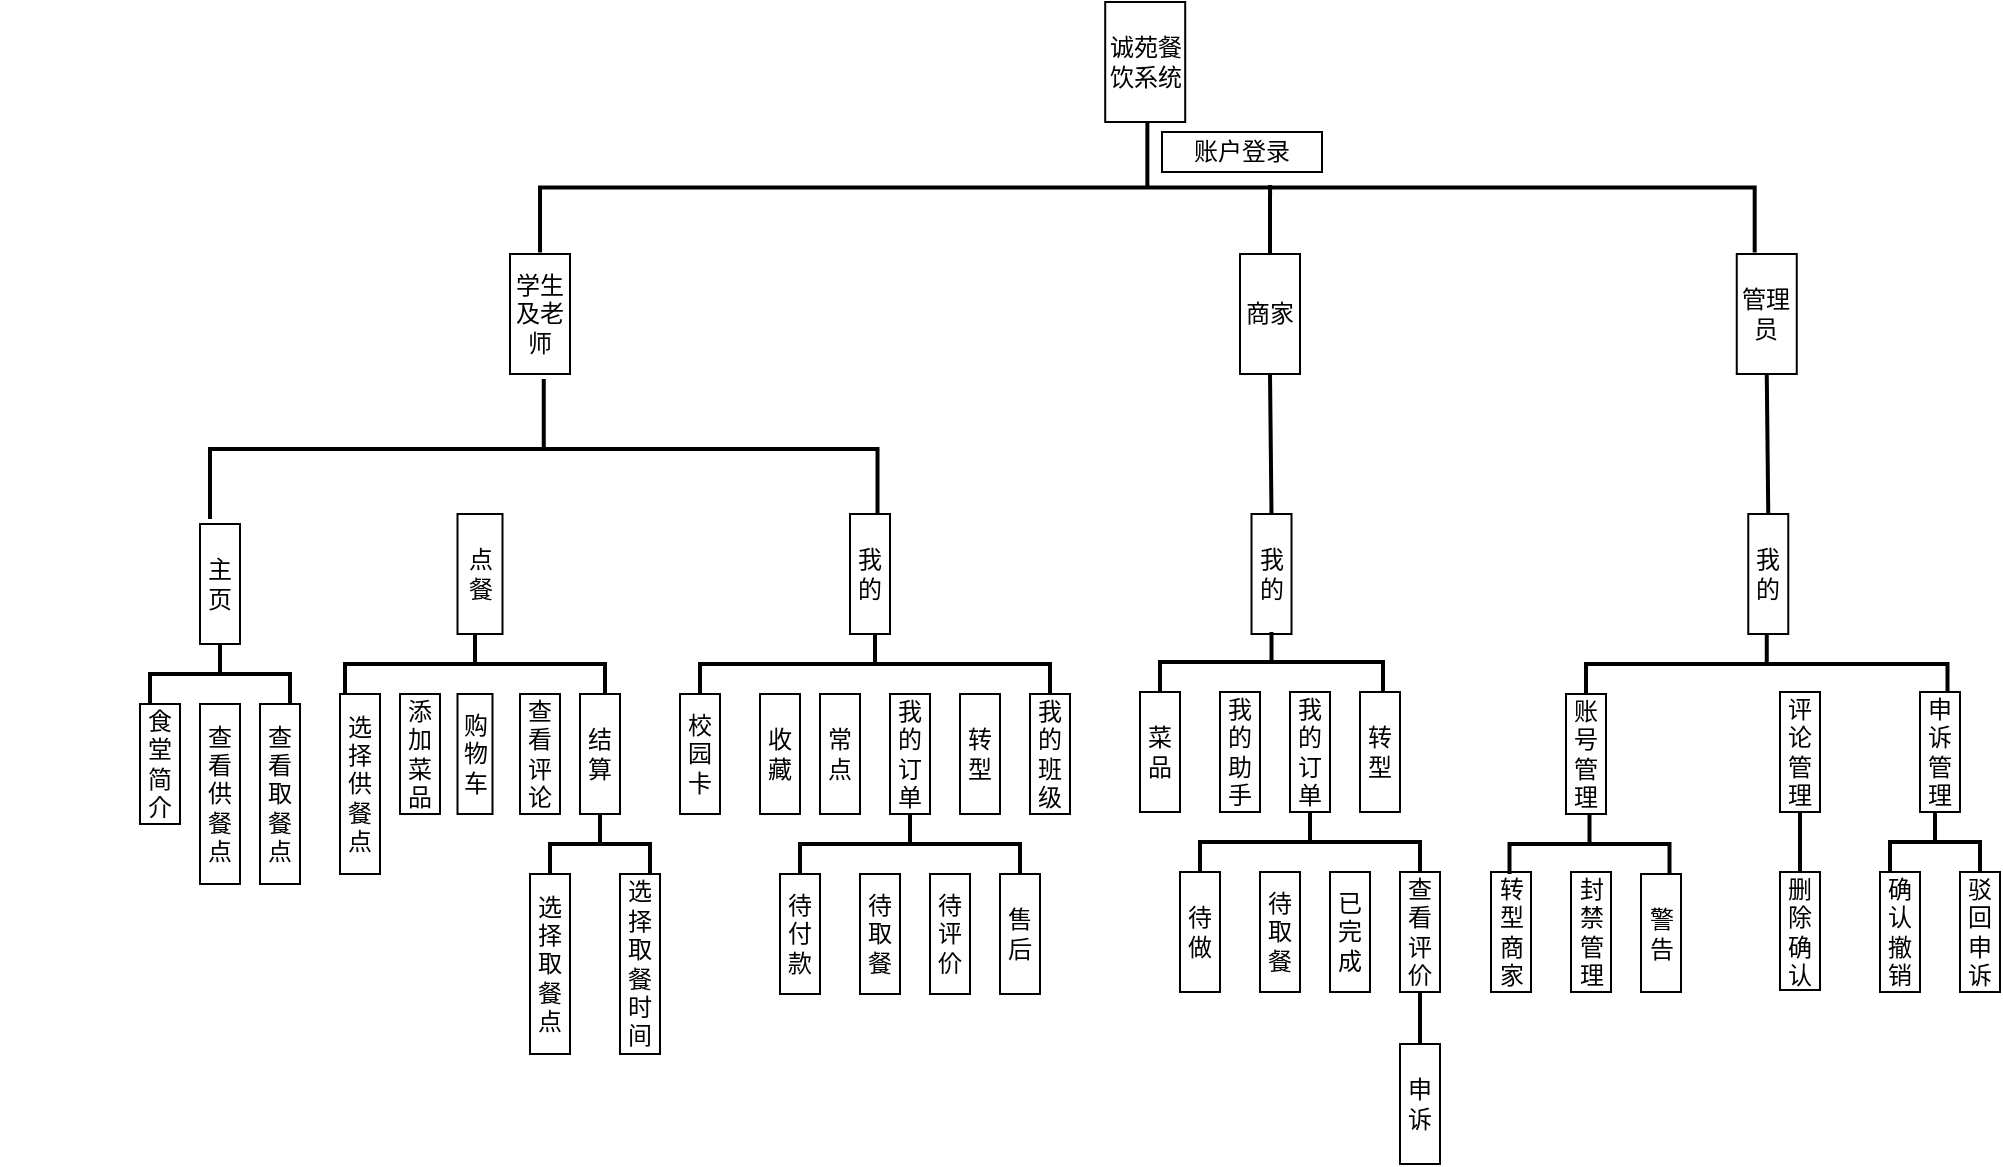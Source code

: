 <mxfile version="24.6.4" type="device">
  <diagram name="H图" id="xo2xJLS4ybhqUPOCe9XC">
    <mxGraphModel dx="1995" dy="1334" grid="1" gridSize="10" guides="1" tooltips="1" connect="1" arrows="1" fold="1" page="1" pageScale="1" pageWidth="827" pageHeight="1169" math="0" shadow="0">
      <root>
        <mxCell id="0" />
        <mxCell id="1" parent="0" />
        <mxCell id="UMEsvjw5MjmZ0Jd4cDON-1" value="诚苑餐饮系统" style="rounded=0;whiteSpace=wrap;html=1;" parent="1" vertex="1">
          <mxGeometry x="182.6" y="134" width="40" height="60" as="geometry" />
        </mxCell>
        <mxCell id="UMEsvjw5MjmZ0Jd4cDON-6" value="管理员" style="rounded=0;whiteSpace=wrap;html=1;" parent="1" vertex="1">
          <mxGeometry x="498.38" y="260" width="30" height="60" as="geometry" />
        </mxCell>
        <mxCell id="UMEsvjw5MjmZ0Jd4cDON-7" value="商家" style="rounded=0;whiteSpace=wrap;html=1;" parent="1" vertex="1">
          <mxGeometry x="250" y="260" width="30" height="60" as="geometry" />
        </mxCell>
        <mxCell id="LcJMf3Kl5MGYPV26I7wo-1" value="" style="strokeWidth=2;html=1;shape=mxgraph.flowchart.annotation_2;align=left;labelPosition=right;pointerEvents=1;rotation=90;" parent="1" vertex="1">
          <mxGeometry x="171.18" y="-76.92" width="65" height="607.33" as="geometry" />
        </mxCell>
        <mxCell id="LcJMf3Kl5MGYPV26I7wo-2" value="账户登录" style="rounded=0;whiteSpace=wrap;html=1;" parent="1" vertex="1">
          <mxGeometry x="211" y="199" width="80" height="20" as="geometry" />
        </mxCell>
        <mxCell id="LcJMf3Kl5MGYPV26I7wo-54" value="" style="group" parent="1" vertex="1" connectable="0">
          <mxGeometry x="-370" y="260" width="580" height="400" as="geometry" />
        </mxCell>
        <mxCell id="UMEsvjw5MjmZ0Jd4cDON-5" value="学生及老师" style="rounded=0;whiteSpace=wrap;html=1;" parent="LcJMf3Kl5MGYPV26I7wo-54" vertex="1">
          <mxGeometry x="255" width="30" height="60" as="geometry" />
        </mxCell>
        <mxCell id="UMEsvjw5MjmZ0Jd4cDON-14" value="售后" style="rounded=0;whiteSpace=wrap;html=1;" parent="LcJMf3Kl5MGYPV26I7wo-54" vertex="1">
          <mxGeometry x="500" y="310" width="20" height="60" as="geometry" />
        </mxCell>
        <mxCell id="LcJMf3Kl5MGYPV26I7wo-13" value="" style="strokeWidth=2;html=1;shape=mxgraph.flowchart.annotation_2;align=left;labelPosition=right;pointerEvents=1;rotation=90;" parent="LcJMf3Kl5MGYPV26I7wo-54" vertex="1">
          <mxGeometry x="236.88" y="-69.37" width="70" height="333.75" as="geometry" />
        </mxCell>
        <mxCell id="LcJMf3Kl5MGYPV26I7wo-15" value="点餐" style="rounded=0;whiteSpace=wrap;html=1;" parent="LcJMf3Kl5MGYPV26I7wo-54" vertex="1">
          <mxGeometry x="228.75" y="130" width="22.5" height="60" as="geometry" />
        </mxCell>
        <mxCell id="LcJMf3Kl5MGYPV26I7wo-16" value="主页" style="rounded=0;whiteSpace=wrap;html=1;" parent="LcJMf3Kl5MGYPV26I7wo-54" vertex="1">
          <mxGeometry x="100" y="135" width="20" height="60" as="geometry" />
        </mxCell>
        <mxCell id="LcJMf3Kl5MGYPV26I7wo-17" value="我的" style="rounded=0;whiteSpace=wrap;html=1;" parent="LcJMf3Kl5MGYPV26I7wo-54" vertex="1">
          <mxGeometry x="425" y="130" width="20" height="60" as="geometry" />
        </mxCell>
        <mxCell id="LcJMf3Kl5MGYPV26I7wo-19" value="待评价" style="rounded=0;whiteSpace=wrap;html=1;" parent="LcJMf3Kl5MGYPV26I7wo-54" vertex="1">
          <mxGeometry x="465" y="310" width="20" height="60" as="geometry" />
        </mxCell>
        <mxCell id="LcJMf3Kl5MGYPV26I7wo-20" value="食堂简介" style="rounded=0;whiteSpace=wrap;html=1;" parent="LcJMf3Kl5MGYPV26I7wo-54" vertex="1">
          <mxGeometry x="70" y="225" width="20" height="60" as="geometry" />
        </mxCell>
        <mxCell id="LcJMf3Kl5MGYPV26I7wo-21" value="查看供餐点&lt;span style=&quot;color: rgba(0, 0, 0, 0); font-family: monospace; font-size: 0px; text-align: start; text-wrap: nowrap;&quot;&gt;%3CmxGraphModel%3E%3Croot%3E%3CmxCell%20id%3D%220%22%2F%3E%3CmxCell%20id%3D%221%22%20parent%3D%220%22%2F%3E%3CmxCell%20id%3D%222%22%20value%3D%22%E7%B3%BB%E7%BB%9F%E7%AE%A1%E7%90%86%22%20style%3D%22rounded%3D0%3BwhiteSpace%3Dwrap%3Bhtml%3D1%3B%22%20vertex%3D%221%22%20parent%3D%221%22%3E%3CmxGeometry%20x%3D%22160%22%20y%3D%22360%22%20width%3D%22120%22%20height%3D%2260%22%20as%3D%22geometry%22%2F%3E%3C%2FmxCell%3E%3C%2Froot%3E%3C%2FmxGraphModel%3E&lt;/span&gt;" style="rounded=0;whiteSpace=wrap;html=1;" parent="LcJMf3Kl5MGYPV26I7wo-54" vertex="1">
          <mxGeometry x="100" y="225" width="20" height="90" as="geometry" />
        </mxCell>
        <mxCell id="LcJMf3Kl5MGYPV26I7wo-23" value="添加菜品" style="rounded=0;whiteSpace=wrap;html=1;" parent="LcJMf3Kl5MGYPV26I7wo-54" vertex="1">
          <mxGeometry x="200" y="220" width="20" height="60" as="geometry" />
        </mxCell>
        <mxCell id="LcJMf3Kl5MGYPV26I7wo-24" value="购物车" style="rounded=0;whiteSpace=wrap;html=1;" parent="LcJMf3Kl5MGYPV26I7wo-54" vertex="1">
          <mxGeometry x="228.75" y="220" width="17.5" height="60" as="geometry" />
        </mxCell>
        <mxCell id="LcJMf3Kl5MGYPV26I7wo-25" value="查看评论" style="rounded=0;whiteSpace=wrap;html=1;" parent="LcJMf3Kl5MGYPV26I7wo-54" vertex="1">
          <mxGeometry x="260" y="220" width="20" height="60" as="geometry" />
        </mxCell>
        <mxCell id="LcJMf3Kl5MGYPV26I7wo-29" value="查看取餐点&lt;span style=&quot;color: rgba(0, 0, 0, 0); font-family: monospace; font-size: 0px; text-align: start; text-wrap: nowrap;&quot;&gt;%3CmxGraphModel%3E%3Croot%3E%3CmxCell%20id%3D%220%22%2F%3E%3CmxCell%20id%3D%221%22%20parent%3D%220%22%2F%3E%3CmxCell%20id%3D%222%22%20value%3D%22%E7%B3%BB%E7%BB%9F%E7%AE%A1%E7%90%86%22%20style%3D%22rounded%3D0%3BwhiteSpace%3Dwrap%3Bhtml%3D1%3B%22%20vertex%3D%221%22%20parent%3D%221%22%3E%3CmxGeometry%20x%3D%22160%22%20y%3D%22360%22%20width%3D%22120%22%20height%3D%2260%22%20as%3D%22geometry%22%2F%3E%3C%2FmxCell%3E%3C%2Froot%3E%3C%2FmxGraphModel%3E&lt;/span&gt;" style="rounded=0;whiteSpace=wrap;html=1;" parent="LcJMf3Kl5MGYPV26I7wo-54" vertex="1">
          <mxGeometry x="130" y="225" width="20" height="90" as="geometry" />
        </mxCell>
        <mxCell id="LcJMf3Kl5MGYPV26I7wo-31" value="选择供餐点&lt;span style=&quot;color: rgba(0, 0, 0, 0); font-family: monospace; font-size: 0px; text-align: start; text-wrap: nowrap;&quot;&gt;%3CmxGraphModel%3E%3Croot%3E%3CmxCell%20id%3D%220%22%2F%3E%3CmxCell%20id%3D%221%22%20parent%3D%220%22%2F%3E%3CmxCell%20id%3D%222%22%20value%3D%22%E7%B3%BB%E7%BB%9F%E7%AE%A1%E7%90%86%22%20style%3D%22rounded%3D0%3BwhiteSpace%3Dwrap%3Bhtml%3D1%3B%22%20vertex%3D%221%22%20parent%3D%221%22%3E%3CmxGeometry%20x%3D%22160%22%20y%3D%22360%22%20width%3D%22120%22%20height%3D%2260%22%20as%3D%22geometry%22%2F%3E%3C%2FmxCell%3E%3C%2Froot%3E%3C%2FmxGraphModel%3E&lt;/span&gt;" style="rounded=0;whiteSpace=wrap;html=1;" parent="LcJMf3Kl5MGYPV26I7wo-54" vertex="1">
          <mxGeometry x="170" y="220" width="20" height="90" as="geometry" />
        </mxCell>
        <mxCell id="LcJMf3Kl5MGYPV26I7wo-32" value="选择取餐点&lt;span style=&quot;color: rgba(0, 0, 0, 0); font-family: monospace; font-size: 0px; text-align: start; text-wrap: nowrap;&quot;&gt;%3CmxGraphModel%3E%3Croot%3E%3CmxCell%20id%3D%220%22%2F%3E%3CmxCell%20id%3D%221%22%20parent%3D%220%22%2F%3E%3CmxCell%20id%3D%222%22%20value%3D%22%E7%B3%BB%E7%BB%9F%E7%AE%A1%E7%90%86%22%20style%3D%22rounded%3D0%3BwhiteSpace%3Dwrap%3Bhtml%3D1%3B%22%20vertex%3D%221%22%20parent%3D%221%22%3E%3CmxGeometry%20x%3D%22160%22%20y%3D%22360%22%20width%3D%22120%22%20height%3D%2260%22%20as%3D%22geometry%22%2F%3E%3C%2FmxCell%3E%3C%2Froot%3E%3C%2FmxGraphModel%3E&lt;/span&gt;" style="rounded=0;whiteSpace=wrap;html=1;" parent="LcJMf3Kl5MGYPV26I7wo-54" vertex="1">
          <mxGeometry x="265" y="310" width="20" height="90" as="geometry" />
        </mxCell>
        <mxCell id="LcJMf3Kl5MGYPV26I7wo-33" value="待取餐" style="rounded=0;whiteSpace=wrap;html=1;" parent="LcJMf3Kl5MGYPV26I7wo-54" vertex="1">
          <mxGeometry x="430" y="310" width="20" height="60" as="geometry" />
        </mxCell>
        <mxCell id="LcJMf3Kl5MGYPV26I7wo-34" value="待付款" style="rounded=0;whiteSpace=wrap;html=1;" parent="LcJMf3Kl5MGYPV26I7wo-54" vertex="1">
          <mxGeometry x="390" y="310" width="20" height="60" as="geometry" />
        </mxCell>
        <mxCell id="LcJMf3Kl5MGYPV26I7wo-35" value="结算" style="rounded=0;whiteSpace=wrap;html=1;" parent="LcJMf3Kl5MGYPV26I7wo-54" vertex="1">
          <mxGeometry x="290" y="220" width="20" height="60" as="geometry" />
        </mxCell>
        <mxCell id="LcJMf3Kl5MGYPV26I7wo-37" value="选择取餐时间&lt;span style=&quot;color: rgba(0, 0, 0, 0); font-family: monospace; font-size: 0px; text-align: start; text-wrap: nowrap;&quot;&gt;%3CmxGraphModel%3E%3Croot%3E%3CmxCell%20id%3D%220%22%2F%3E%3CmxCell%20id%3D%221%22%20parent%3D%220%22%2F%3E%3CmxCell%20id%3D%222%22%20value%3D%22%E7%B3%BB%E7%BB%9F%E7%AE%A1%E7%90%86%22%20style%3D%22rounded%3D0%3BwhiteSpace%3Dwrap%3Bhtml%3D1%3B%22%20vertex%3D%221%22%20parent%3D%221%22%3E%3CmxGeometry%20x%3D%22160%22%20y%3D%22360%22%20width%3D%22120%22%20height%3D%2260%22%20as%3D%22geometry%22%2F%3E%3C%2FmxCell%3E%3C%2Froot%3E%3C%2FmxGraphModel%&lt;/span&gt;" style="rounded=0;whiteSpace=wrap;html=1;" parent="LcJMf3Kl5MGYPV26I7wo-54" vertex="1">
          <mxGeometry x="310" y="310" width="20" height="90" as="geometry" />
        </mxCell>
        <mxCell id="LcJMf3Kl5MGYPV26I7wo-39" value="" style="strokeWidth=2;html=1;shape=mxgraph.flowchart.annotation_2;align=left;labelPosition=right;pointerEvents=1;rotation=90;" parent="LcJMf3Kl5MGYPV26I7wo-54" vertex="1">
          <mxGeometry x="422.5" y="117.5" width="30" height="175" as="geometry" />
        </mxCell>
        <mxCell id="LcJMf3Kl5MGYPV26I7wo-42" value="" style="strokeWidth=2;html=1;shape=mxgraph.flowchart.annotation_2;align=left;labelPosition=right;pointerEvents=1;rotation=90;" parent="LcJMf3Kl5MGYPV26I7wo-54" vertex="1">
          <mxGeometry x="95" y="175" width="30" height="70" as="geometry" />
        </mxCell>
        <mxCell id="LcJMf3Kl5MGYPV26I7wo-44" value="" style="strokeWidth=2;html=1;shape=mxgraph.flowchart.annotation_2;align=left;labelPosition=right;pointerEvents=1;rotation=90;" parent="LcJMf3Kl5MGYPV26I7wo-54" vertex="1">
          <mxGeometry x="285" y="270" width="30" height="50" as="geometry" />
        </mxCell>
        <mxCell id="LcJMf3Kl5MGYPV26I7wo-45" value="" style="strokeWidth=2;html=1;shape=mxgraph.flowchart.annotation_2;align=left;labelPosition=right;pointerEvents=1;rotation=90;" parent="LcJMf3Kl5MGYPV26I7wo-54" vertex="1">
          <mxGeometry x="222.5" y="140" width="30" height="130" as="geometry" />
        </mxCell>
        <mxCell id="LcJMf3Kl5MGYPV26I7wo-46" value="校园卡" style="rounded=0;whiteSpace=wrap;html=1;" parent="LcJMf3Kl5MGYPV26I7wo-54" vertex="1">
          <mxGeometry x="340" y="220" width="20" height="60" as="geometry" />
        </mxCell>
        <mxCell id="LcJMf3Kl5MGYPV26I7wo-47" value="收藏" style="rounded=0;whiteSpace=wrap;html=1;" parent="LcJMf3Kl5MGYPV26I7wo-54" vertex="1">
          <mxGeometry x="380" y="220" width="20" height="60" as="geometry" />
        </mxCell>
        <mxCell id="LcJMf3Kl5MGYPV26I7wo-48" value="常点" style="rounded=0;whiteSpace=wrap;html=1;" parent="LcJMf3Kl5MGYPV26I7wo-54" vertex="1">
          <mxGeometry x="410" y="220" width="20" height="60" as="geometry" />
        </mxCell>
        <mxCell id="LcJMf3Kl5MGYPV26I7wo-49" value="我的班级" style="rounded=0;whiteSpace=wrap;html=1;" parent="LcJMf3Kl5MGYPV26I7wo-54" vertex="1">
          <mxGeometry x="515" y="220" width="20" height="60" as="geometry" />
        </mxCell>
        <mxCell id="LcJMf3Kl5MGYPV26I7wo-50" value="转型" style="rounded=0;whiteSpace=wrap;html=1;" parent="LcJMf3Kl5MGYPV26I7wo-54" vertex="1">
          <mxGeometry x="480" y="220" width="20" height="60" as="geometry" />
        </mxCell>
        <mxCell id="LcJMf3Kl5MGYPV26I7wo-52" value="我的订单" style="rounded=0;whiteSpace=wrap;html=1;" parent="LcJMf3Kl5MGYPV26I7wo-54" vertex="1">
          <mxGeometry x="445" y="220" width="20" height="60" as="geometry" />
        </mxCell>
        <mxCell id="RSdOb6qOTtlfOt7-wayo-32" value="" style="strokeWidth=2;html=1;shape=mxgraph.flowchart.annotation_2;align=left;labelPosition=right;pointerEvents=1;rotation=90;" parent="LcJMf3Kl5MGYPV26I7wo-54" vertex="1">
          <mxGeometry x="440" y="240" width="30" height="110" as="geometry" />
        </mxCell>
        <mxCell id="RSdOb6qOTtlfOt7-wayo-42" value="申诉" style="rounded=0;whiteSpace=wrap;html=1;" parent="1" vertex="1">
          <mxGeometry x="330" y="655" width="20" height="60" as="geometry" />
        </mxCell>
        <mxCell id="RSdOb6qOTtlfOt7-wayo-60" value="查看评价" style="rounded=0;whiteSpace=wrap;html=1;" parent="1" vertex="1">
          <mxGeometry x="330" y="569" width="20" height="60" as="geometry" />
        </mxCell>
        <mxCell id="RSdOb6qOTtlfOt7-wayo-64" value="我的" style="rounded=0;whiteSpace=wrap;html=1;" parent="1" vertex="1">
          <mxGeometry x="255.75" y="390" width="20" height="60" as="geometry" />
        </mxCell>
        <mxCell id="RSdOb6qOTtlfOt7-wayo-65" value="已完成" style="rounded=0;whiteSpace=wrap;html=1;" parent="1" vertex="1">
          <mxGeometry x="295" y="569" width="20" height="60" as="geometry" />
        </mxCell>
        <mxCell id="RSdOb6qOTtlfOt7-wayo-74" value="待取餐" style="rounded=0;whiteSpace=wrap;html=1;" parent="1" vertex="1">
          <mxGeometry x="260" y="569" width="20" height="60" as="geometry" />
        </mxCell>
        <mxCell id="RSdOb6qOTtlfOt7-wayo-75" value="待做" style="rounded=0;whiteSpace=wrap;html=1;" parent="1" vertex="1">
          <mxGeometry x="220" y="569" width="20" height="60" as="geometry" />
        </mxCell>
        <mxCell id="RSdOb6qOTtlfOt7-wayo-78" value="" style="strokeWidth=2;html=1;shape=mxgraph.flowchart.annotation_2;align=left;labelPosition=right;pointerEvents=1;rotation=90;" parent="1" vertex="1">
          <mxGeometry x="250.75" y="408.25" width="30" height="111.5" as="geometry" />
        </mxCell>
        <mxCell id="RSdOb6qOTtlfOt7-wayo-82" value="菜品" style="rounded=0;whiteSpace=wrap;html=1;" parent="1" vertex="1">
          <mxGeometry x="200" y="479" width="20" height="60" as="geometry" />
        </mxCell>
        <mxCell id="RSdOb6qOTtlfOt7-wayo-83" value="我的助手" style="rounded=0;whiteSpace=wrap;html=1;" parent="1" vertex="1">
          <mxGeometry x="240" y="479" width="20" height="60" as="geometry" />
        </mxCell>
        <mxCell id="RSdOb6qOTtlfOt7-wayo-85" value="转型" style="rounded=0;whiteSpace=wrap;html=1;" parent="1" vertex="1">
          <mxGeometry x="310" y="479" width="20" height="60" as="geometry" />
        </mxCell>
        <mxCell id="RSdOb6qOTtlfOt7-wayo-86" value="我的订单" style="rounded=0;whiteSpace=wrap;html=1;" parent="1" vertex="1">
          <mxGeometry x="275" y="479" width="20" height="60" as="geometry" />
        </mxCell>
        <mxCell id="RSdOb6qOTtlfOt7-wayo-87" value="" style="strokeWidth=2;html=1;shape=mxgraph.flowchart.annotation_2;align=left;labelPosition=right;pointerEvents=1;rotation=90;" parent="1" vertex="1">
          <mxGeometry x="270" y="499.0" width="30" height="110" as="geometry" />
        </mxCell>
        <mxCell id="RSdOb6qOTtlfOt7-wayo-88" value="" style="endArrow=none;html=1;rounded=0;entryX=0.5;entryY=1;entryDx=0;entryDy=0;exitX=0.5;exitY=0;exitDx=0;exitDy=0;strokeWidth=2;" parent="1" source="RSdOb6qOTtlfOt7-wayo-42" target="RSdOb6qOTtlfOt7-wayo-60" edge="1">
          <mxGeometry width="50" height="50" relative="1" as="geometry">
            <mxPoint x="420" y="780" as="sourcePoint" />
            <mxPoint x="470" y="730" as="targetPoint" />
          </mxGeometry>
        </mxCell>
        <mxCell id="RSdOb6qOTtlfOt7-wayo-89" value="" style="endArrow=none;html=1;rounded=0;entryX=0.5;entryY=0;entryDx=0;entryDy=0;exitX=0.5;exitY=1;exitDx=0;exitDy=0;strokeWidth=2;" parent="1" source="UMEsvjw5MjmZ0Jd4cDON-7" target="RSdOb6qOTtlfOt7-wayo-64" edge="1">
          <mxGeometry width="50" height="50" relative="1" as="geometry">
            <mxPoint x="350" y="665" as="sourcePoint" />
            <mxPoint x="350" y="639" as="targetPoint" />
          </mxGeometry>
        </mxCell>
        <mxCell id="RSdOb6qOTtlfOt7-wayo-92" value="我的" style="rounded=0;whiteSpace=wrap;html=1;" parent="1" vertex="1">
          <mxGeometry x="504.13" y="390" width="20" height="60" as="geometry" />
        </mxCell>
        <mxCell id="RSdOb6qOTtlfOt7-wayo-93" value="警告" style="rounded=0;whiteSpace=wrap;html=1;" parent="1" vertex="1">
          <mxGeometry x="450.5" y="570" width="20" height="59" as="geometry" />
        </mxCell>
        <mxCell id="RSdOb6qOTtlfOt7-wayo-94" value="封禁管理" style="rounded=0;whiteSpace=wrap;html=1;" parent="1" vertex="1">
          <mxGeometry x="415.5" y="569" width="20" height="60" as="geometry" />
        </mxCell>
        <mxCell id="RSdOb6qOTtlfOt7-wayo-95" value="转型商家" style="rounded=0;whiteSpace=wrap;html=1;" parent="1" vertex="1">
          <mxGeometry x="375.5" y="569" width="20" height="60" as="geometry" />
        </mxCell>
        <mxCell id="RSdOb6qOTtlfOt7-wayo-96" value="" style="strokeWidth=2;html=1;shape=mxgraph.flowchart.annotation_2;align=left;labelPosition=right;pointerEvents=1;rotation=90;" parent="1" vertex="1">
          <mxGeometry x="498.38" y="374.63" width="30" height="180.75" as="geometry" />
        </mxCell>
        <mxCell id="RSdOb6qOTtlfOt7-wayo-97" value="账号管理" style="rounded=0;whiteSpace=wrap;html=1;" parent="1" vertex="1">
          <mxGeometry x="413" y="480" width="20" height="60" as="geometry" />
        </mxCell>
        <mxCell id="RSdOb6qOTtlfOt7-wayo-99" value="申诉管理" style="rounded=0;whiteSpace=wrap;html=1;" parent="1" vertex="1">
          <mxGeometry x="590" y="479" width="20" height="60" as="geometry" />
        </mxCell>
        <mxCell id="RSdOb6qOTtlfOt7-wayo-100" value="评论管理" style="rounded=0;whiteSpace=wrap;html=1;" parent="1" vertex="1">
          <mxGeometry x="520" y="479" width="20" height="60" as="geometry" />
        </mxCell>
        <mxCell id="RSdOb6qOTtlfOt7-wayo-101" value="" style="strokeWidth=2;html=1;shape=mxgraph.flowchart.annotation_2;align=left;labelPosition=right;pointerEvents=1;rotation=90;" parent="1" vertex="1">
          <mxGeometry x="409.75" y="515" width="30" height="80" as="geometry" />
        </mxCell>
        <mxCell id="RSdOb6qOTtlfOt7-wayo-103" value="" style="endArrow=none;html=1;rounded=0;entryX=0.5;entryY=0;entryDx=0;entryDy=0;exitX=0.5;exitY=1;exitDx=0;exitDy=0;strokeWidth=2;" parent="1" target="RSdOb6qOTtlfOt7-wayo-92" edge="1">
          <mxGeometry width="50" height="50" relative="1" as="geometry">
            <mxPoint x="513.38" y="320" as="sourcePoint" />
            <mxPoint x="598.38" y="639" as="targetPoint" />
          </mxGeometry>
        </mxCell>
        <mxCell id="RSdOb6qOTtlfOt7-wayo-105" value="删除确认" style="rounded=0;whiteSpace=wrap;html=1;" parent="1" vertex="1">
          <mxGeometry x="520" y="569" width="20" height="59" as="geometry" />
        </mxCell>
        <mxCell id="RSdOb6qOTtlfOt7-wayo-106" value="" style="endArrow=none;html=1;rounded=0;entryX=0.5;entryY=1;entryDx=0;entryDy=0;exitX=0.5;exitY=0;exitDx=0;exitDy=0;strokeWidth=2;" parent="1" source="RSdOb6qOTtlfOt7-wayo-105" target="RSdOb6qOTtlfOt7-wayo-100" edge="1">
          <mxGeometry width="50" height="50" relative="1" as="geometry">
            <mxPoint x="350" y="665" as="sourcePoint" />
            <mxPoint x="350" y="639" as="targetPoint" />
          </mxGeometry>
        </mxCell>
        <mxCell id="RSdOb6qOTtlfOt7-wayo-111" value="驳回申诉" style="rounded=0;whiteSpace=wrap;html=1;" parent="1" vertex="1">
          <mxGeometry x="610" y="569" width="20" height="60" as="geometry" />
        </mxCell>
        <mxCell id="RSdOb6qOTtlfOt7-wayo-112" value="确认撤销" style="rounded=0;whiteSpace=wrap;html=1;" parent="1" vertex="1">
          <mxGeometry x="570" y="569" width="20" height="60" as="geometry" />
        </mxCell>
        <mxCell id="RSdOb6qOTtlfOt7-wayo-114" value="" style="strokeWidth=2;html=1;shape=mxgraph.flowchart.annotation_2;align=left;labelPosition=right;pointerEvents=1;rotation=90;" parent="1" vertex="1">
          <mxGeometry x="582.5" y="531.5" width="30" height="45" as="geometry" />
        </mxCell>
        <mxCell id="RSdOb6qOTtlfOt7-wayo-116" value="" style="endArrow=none;html=1;rounded=0;entryX=0.48;entryY=0.399;entryDx=0;entryDy=0;strokeWidth=2;exitX=0.5;exitY=0;exitDx=0;exitDy=0;entryPerimeter=0;" parent="1" source="UMEsvjw5MjmZ0Jd4cDON-7" target="LcJMf3Kl5MGYPV26I7wo-1" edge="1">
          <mxGeometry width="50" height="50" relative="1" as="geometry">
            <mxPoint x="310" y="330" as="sourcePoint" />
            <mxPoint x="276" y="400" as="targetPoint" />
          </mxGeometry>
        </mxCell>
      </root>
    </mxGraphModel>
  </diagram>
</mxfile>

